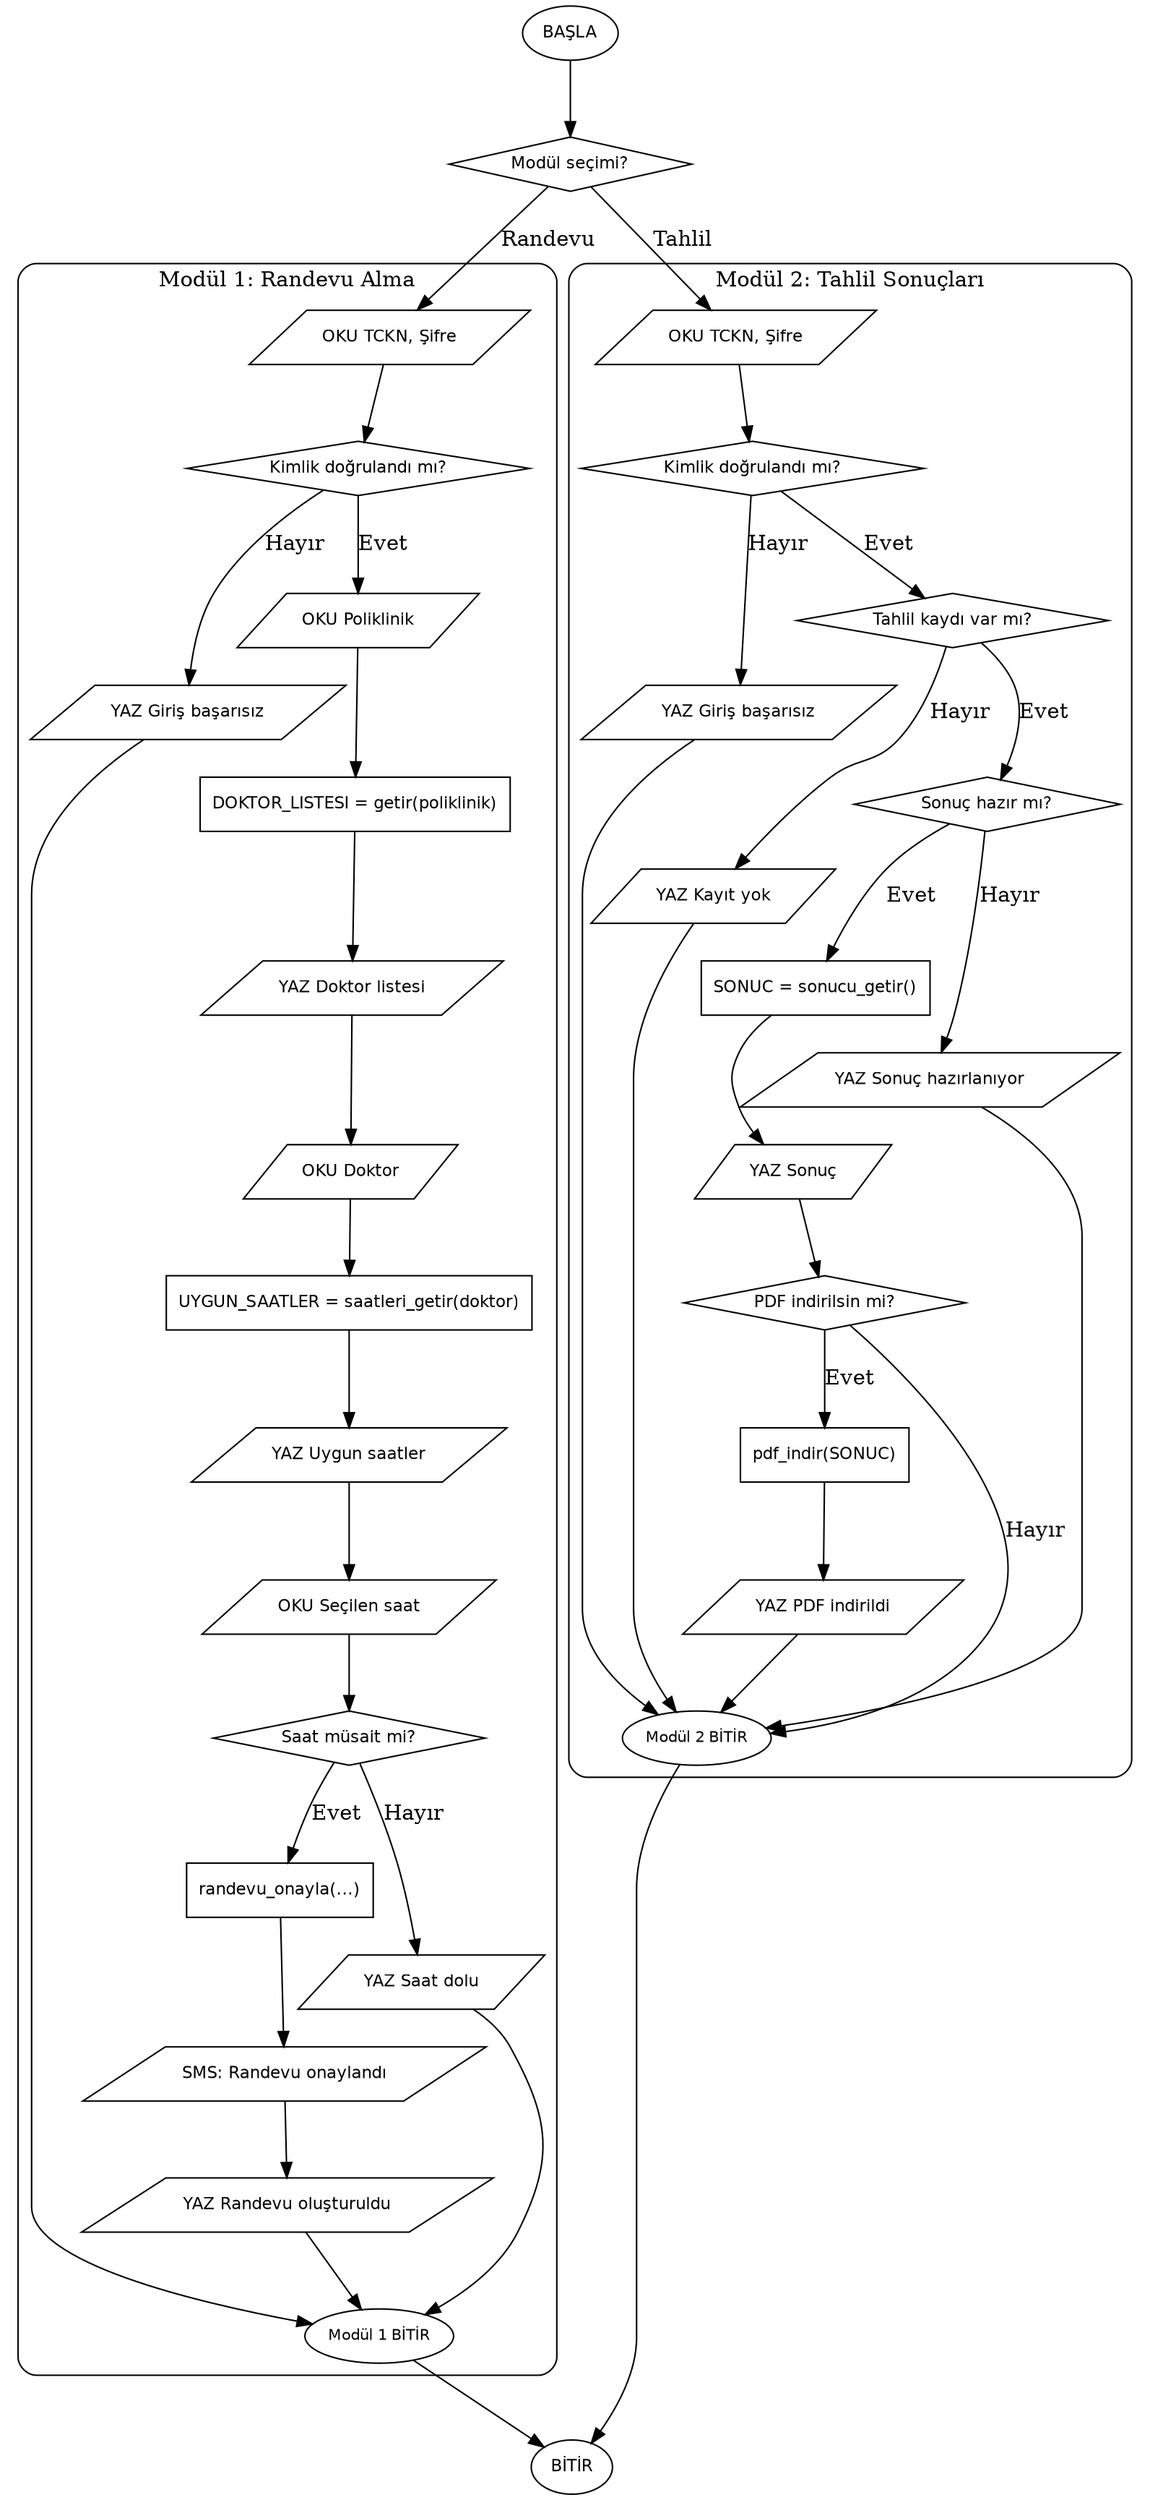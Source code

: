 digraph HastaneSistemi {
    rankdir=TB; nodesep=0.45; ranksep=0.7;
    node [fontname="Helvetica", fontsize=11, shape=box];

    // Ana menü
    start   [shape=ellipse, label="BAŞLA"];
    menu    [shape=diamond, label="Modül seçimi?"];
    end     [shape=ellipse, label="BİTİR"];

    start -> menu;

    // ===== Modül 1: Randevu Alma =====
    subgraph cluster_randevu {
        label="Modül 1: Randevu Alma";
        color="#97b"; style="rounded";

        r_login   [shape=parallelogram, label="OKU TCKN, Şifre"];
        r_ok      [shape=diamond, label="Kimlik doğrulandı mı?"];
        r_bad     [shape=parallelogram, label="YAZ Giriş başarısız"];
        r_pol     [shape=parallelogram, label="OKU Poliklinik"];
        r_list    [label="DOKTOR_LISTESI = getir(poliklinik)"];
        r_outlist [shape=parallelogram, label="YAZ Doktor listesi"];
        r_doc     [shape=parallelogram, label="OKU Doktor"];
        r_slots   [label="UYGUN_SAATLER = saatleri_getir(doktor)"];
        r_outs    [shape=parallelogram, label="YAZ Uygun saatler"];
        r_pick    [shape=parallelogram, label="OKU Seçilen saat"];
        r_avail   [shape=diamond, label="Saat müsait mi?"];
        r_ok2     [label="randevu_onayla(...)"];
        r_sms     [shape=parallelogram, label="SMS: Randevu onaylandı"];
        r_done    [shape=parallelogram, label="YAZ Randevu oluşturuldu"];
        r_full    [shape=parallelogram, label="YAZ Saat dolu"];

        // Akış (Modül 1)
        r_login -> r_ok;
        r_ok -> r_bad  [label="Hayır"];
        r_bad -> r_exit;
        r_ok -> r_pol  [label="Evet"];
        r_pol -> r_list -> r_outlist -> r_doc -> r_slots -> r_outs -> r_pick -> r_avail;
        r_avail -> r_ok2  [label="Evet"];
        r_ok2 -> r_sms -> r_done -> r_exit;
        r_avail -> r_full [label="Hayır"];
        r_full -> r_exit;

        r_exit [shape=ellipse, label="Modül 1 BİTİR", fontsize=10];
    }

    // ===== Modül 2: Tahlil Sonuçları =====
    subgraph cluster_tahlil {
        label="Modül 2: Tahlil Sonuçları";
        color="#7b9"; style="rounded";

        t_login   [shape=parallelogram, label="OKU TCKN, Şifre"];
        t_ok      [shape=diamond, label="Kimlik doğrulandı mı?"];
        t_bad     [shape=parallelogram, label="YAZ Giriş başarısız"];
        t_exist   [shape=diamond, label="Tahlil kaydı var mı?"];
        t_none    [shape=parallelogram, label="YAZ Kayıt yok"];
        t_ready   [shape=diamond, label="Sonuç hazır mı?"];
        t_get     [label="SONUC = sonucu_getir()"];
        t_show    [shape=parallelogram, label="YAZ Sonuç"];
        t_pdfq    [shape=diamond, label="PDF indirilsin mi?"];
        t_pdf     [label="pdf_indir(SONUC)"];
        t_pdfok   [shape=parallelogram, label="YAZ PDF indirildi"];
        t_wait    [shape=parallelogram, label="YAZ Sonuç hazırlanıyor"];

        // Akış (Modül 2)
        t_login -> t_ok;
        t_ok -> t_bad   [label="Hayır"];
        t_bad -> t_exit;
        t_ok -> t_exist [label="Evet"];
        t_exist -> t_none [label="Hayır"];
        t_none -> t_exit;
        t_exist -> t_ready [label="Evet"];
        t_ready -> t_get  [label="Evet"];
        t_get -> t_show -> t_pdfq;
        t_pdfq -> t_pdf   [label="Evet"];
        t_pdf -> t_pdfok -> t_exit;
        t_pdfq -> t_exit  [label="Hayır"];
        t_ready -> t_wait [label="Hayır"];
        t_wait -> t_exit;

        t_exit [shape=ellipse, label="Modül 2 BİTİR", fontsize=10];
    }

    // Ana menüden modüllere giriş ve geri dönüşler
    menu -> r_login [label="Randevu"];
    menu -> t_login [label="Tahlil"];

    r_exit -> end;
    t_exit -> end;
}
